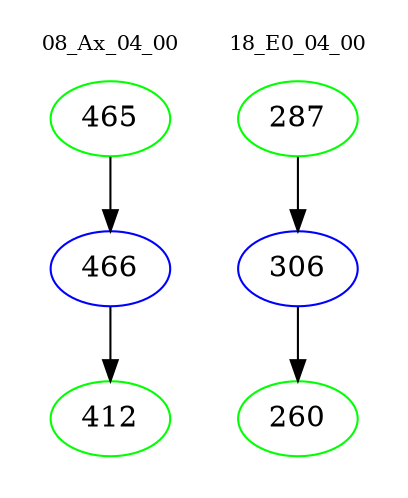 digraph{
subgraph cluster_0 {
color = white
label = "08_Ax_04_00";
fontsize=10;
T0_465 [label="465", color="green"]
T0_465 -> T0_466 [color="black"]
T0_466 [label="466", color="blue"]
T0_466 -> T0_412 [color="black"]
T0_412 [label="412", color="green"]
}
subgraph cluster_1 {
color = white
label = "18_E0_04_00";
fontsize=10;
T1_287 [label="287", color="green"]
T1_287 -> T1_306 [color="black"]
T1_306 [label="306", color="blue"]
T1_306 -> T1_260 [color="black"]
T1_260 [label="260", color="green"]
}
}
